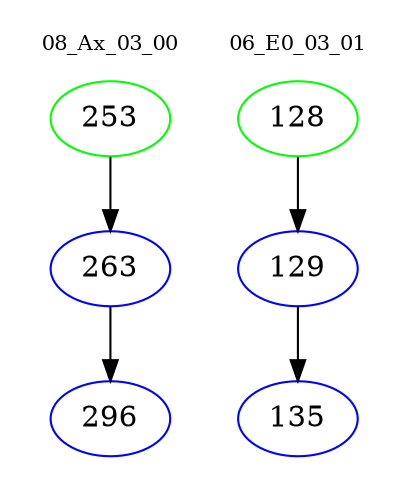 digraph{
subgraph cluster_0 {
color = white
label = "08_Ax_03_00";
fontsize=10;
T0_253 [label="253", color="green"]
T0_253 -> T0_263 [color="black"]
T0_263 [label="263", color="blue"]
T0_263 -> T0_296 [color="black"]
T0_296 [label="296", color="blue"]
}
subgraph cluster_1 {
color = white
label = "06_E0_03_01";
fontsize=10;
T1_128 [label="128", color="green"]
T1_128 -> T1_129 [color="black"]
T1_129 [label="129", color="blue"]
T1_129 -> T1_135 [color="black"]
T1_135 [label="135", color="blue"]
}
}
